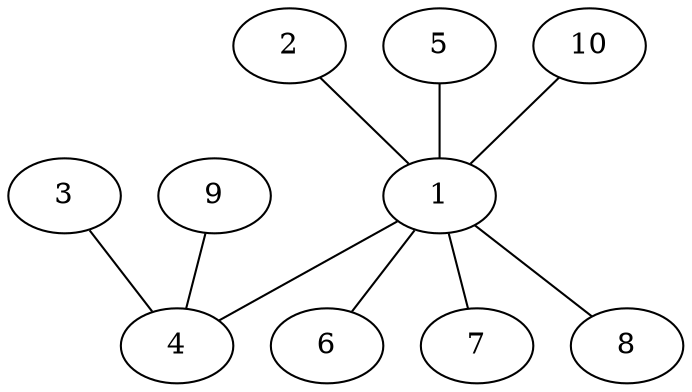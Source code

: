 graph{
1;
4;
6;
7;
8;
2;
5;
10;
3;
9;
1 -- 4 ;
1 -- 6 ;
1 -- 7 ;
1 -- 8 ;
2 -- 1 ;
5 -- 1 ;
10 -- 1 ;
3 -- 4 ;
9 -- 4 ;
}